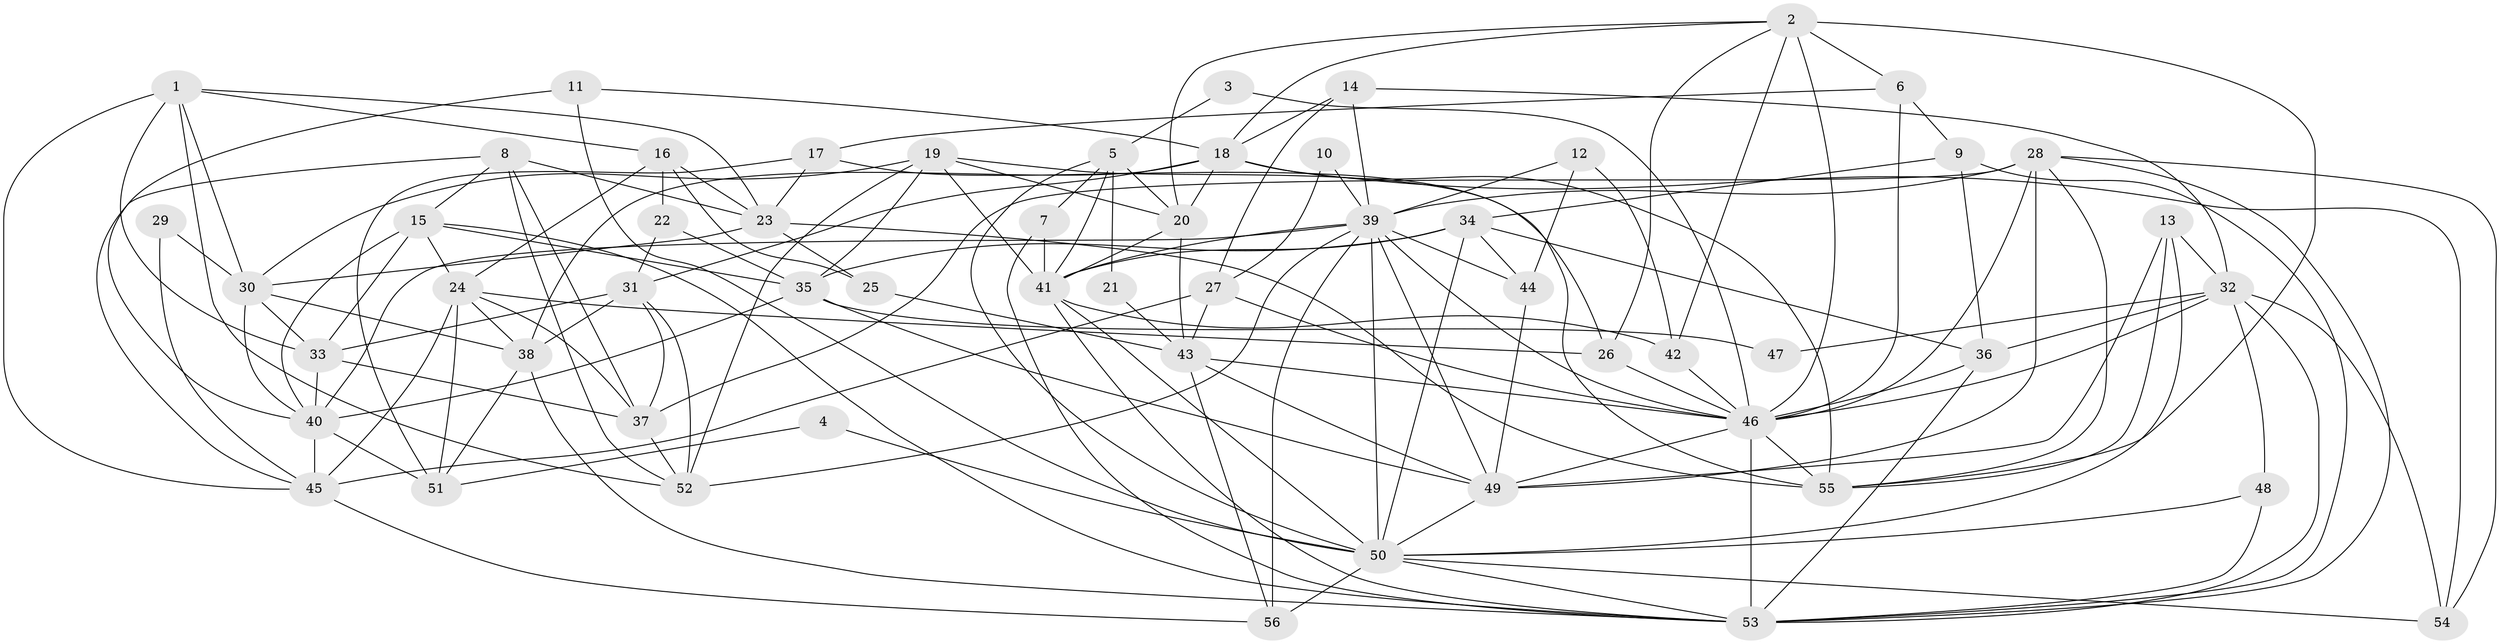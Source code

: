 // original degree distribution, {3: 0.24107142857142858, 5: 0.19642857142857142, 4: 0.2767857142857143, 2: 0.15178571428571427, 6: 0.07142857142857142, 7: 0.05357142857142857, 9: 0.008928571428571428}
// Generated by graph-tools (version 1.1) at 2025/50/03/09/25 03:50:13]
// undirected, 56 vertices, 157 edges
graph export_dot {
graph [start="1"]
  node [color=gray90,style=filled];
  1;
  2;
  3;
  4;
  5;
  6;
  7;
  8;
  9;
  10;
  11;
  12;
  13;
  14;
  15;
  16;
  17;
  18;
  19;
  20;
  21;
  22;
  23;
  24;
  25;
  26;
  27;
  28;
  29;
  30;
  31;
  32;
  33;
  34;
  35;
  36;
  37;
  38;
  39;
  40;
  41;
  42;
  43;
  44;
  45;
  46;
  47;
  48;
  49;
  50;
  51;
  52;
  53;
  54;
  55;
  56;
  1 -- 16 [weight=1.0];
  1 -- 23 [weight=1.0];
  1 -- 30 [weight=1.0];
  1 -- 33 [weight=1.0];
  1 -- 45 [weight=1.0];
  1 -- 52 [weight=1.0];
  2 -- 6 [weight=1.0];
  2 -- 18 [weight=1.0];
  2 -- 20 [weight=1.0];
  2 -- 26 [weight=1.0];
  2 -- 42 [weight=1.0];
  2 -- 46 [weight=1.0];
  2 -- 55 [weight=1.0];
  3 -- 5 [weight=1.0];
  3 -- 46 [weight=1.0];
  4 -- 50 [weight=1.0];
  4 -- 51 [weight=1.0];
  5 -- 7 [weight=1.0];
  5 -- 20 [weight=1.0];
  5 -- 21 [weight=1.0];
  5 -- 41 [weight=1.0];
  5 -- 50 [weight=1.0];
  6 -- 9 [weight=1.0];
  6 -- 17 [weight=1.0];
  6 -- 46 [weight=2.0];
  7 -- 41 [weight=1.0];
  7 -- 53 [weight=1.0];
  8 -- 15 [weight=1.0];
  8 -- 23 [weight=1.0];
  8 -- 37 [weight=1.0];
  8 -- 45 [weight=1.0];
  8 -- 52 [weight=1.0];
  9 -- 34 [weight=1.0];
  9 -- 36 [weight=1.0];
  9 -- 53 [weight=1.0];
  10 -- 27 [weight=1.0];
  10 -- 39 [weight=1.0];
  11 -- 18 [weight=1.0];
  11 -- 40 [weight=1.0];
  11 -- 50 [weight=1.0];
  12 -- 39 [weight=1.0];
  12 -- 42 [weight=1.0];
  12 -- 44 [weight=1.0];
  13 -- 32 [weight=1.0];
  13 -- 49 [weight=1.0];
  13 -- 50 [weight=1.0];
  13 -- 55 [weight=1.0];
  14 -- 18 [weight=1.0];
  14 -- 27 [weight=1.0];
  14 -- 32 [weight=1.0];
  14 -- 39 [weight=1.0];
  15 -- 24 [weight=1.0];
  15 -- 33 [weight=1.0];
  15 -- 35 [weight=1.0];
  15 -- 40 [weight=1.0];
  15 -- 53 [weight=1.0];
  16 -- 22 [weight=1.0];
  16 -- 23 [weight=1.0];
  16 -- 24 [weight=1.0];
  16 -- 25 [weight=1.0];
  17 -- 23 [weight=1.0];
  17 -- 26 [weight=1.0];
  17 -- 51 [weight=1.0];
  18 -- 20 [weight=1.0];
  18 -- 31 [weight=1.0];
  18 -- 38 [weight=1.0];
  18 -- 54 [weight=1.0];
  18 -- 55 [weight=1.0];
  19 -- 20 [weight=1.0];
  19 -- 30 [weight=1.0];
  19 -- 35 [weight=1.0];
  19 -- 41 [weight=1.0];
  19 -- 52 [weight=1.0];
  19 -- 55 [weight=1.0];
  20 -- 41 [weight=1.0];
  20 -- 43 [weight=1.0];
  21 -- 43 [weight=1.0];
  22 -- 31 [weight=1.0];
  22 -- 35 [weight=1.0];
  23 -- 25 [weight=1.0];
  23 -- 30 [weight=1.0];
  23 -- 55 [weight=1.0];
  24 -- 26 [weight=1.0];
  24 -- 37 [weight=1.0];
  24 -- 38 [weight=1.0];
  24 -- 45 [weight=1.0];
  24 -- 51 [weight=1.0];
  25 -- 43 [weight=1.0];
  26 -- 46 [weight=1.0];
  27 -- 43 [weight=1.0];
  27 -- 45 [weight=1.0];
  27 -- 46 [weight=1.0];
  28 -- 37 [weight=1.0];
  28 -- 39 [weight=1.0];
  28 -- 46 [weight=1.0];
  28 -- 49 [weight=1.0];
  28 -- 53 [weight=1.0];
  28 -- 54 [weight=1.0];
  28 -- 55 [weight=1.0];
  29 -- 30 [weight=2.0];
  29 -- 45 [weight=1.0];
  30 -- 33 [weight=1.0];
  30 -- 38 [weight=1.0];
  30 -- 40 [weight=1.0];
  31 -- 33 [weight=1.0];
  31 -- 37 [weight=1.0];
  31 -- 38 [weight=1.0];
  31 -- 52 [weight=1.0];
  32 -- 36 [weight=1.0];
  32 -- 46 [weight=1.0];
  32 -- 47 [weight=1.0];
  32 -- 48 [weight=1.0];
  32 -- 53 [weight=1.0];
  32 -- 54 [weight=1.0];
  33 -- 37 [weight=1.0];
  33 -- 40 [weight=1.0];
  34 -- 35 [weight=1.0];
  34 -- 36 [weight=1.0];
  34 -- 41 [weight=1.0];
  34 -- 44 [weight=1.0];
  34 -- 50 [weight=1.0];
  35 -- 40 [weight=1.0];
  35 -- 47 [weight=1.0];
  35 -- 49 [weight=1.0];
  36 -- 46 [weight=1.0];
  36 -- 53 [weight=1.0];
  37 -- 52 [weight=1.0];
  38 -- 51 [weight=1.0];
  38 -- 53 [weight=1.0];
  39 -- 40 [weight=1.0];
  39 -- 41 [weight=1.0];
  39 -- 44 [weight=1.0];
  39 -- 46 [weight=1.0];
  39 -- 49 [weight=1.0];
  39 -- 50 [weight=1.0];
  39 -- 52 [weight=1.0];
  39 -- 56 [weight=2.0];
  40 -- 45 [weight=1.0];
  40 -- 51 [weight=1.0];
  41 -- 42 [weight=1.0];
  41 -- 50 [weight=1.0];
  41 -- 53 [weight=1.0];
  42 -- 46 [weight=1.0];
  43 -- 46 [weight=1.0];
  43 -- 49 [weight=1.0];
  43 -- 56 [weight=1.0];
  44 -- 49 [weight=1.0];
  45 -- 56 [weight=1.0];
  46 -- 49 [weight=1.0];
  46 -- 53 [weight=1.0];
  46 -- 55 [weight=1.0];
  48 -- 50 [weight=1.0];
  48 -- 53 [weight=1.0];
  49 -- 50 [weight=1.0];
  50 -- 53 [weight=1.0];
  50 -- 54 [weight=1.0];
  50 -- 56 [weight=1.0];
}
